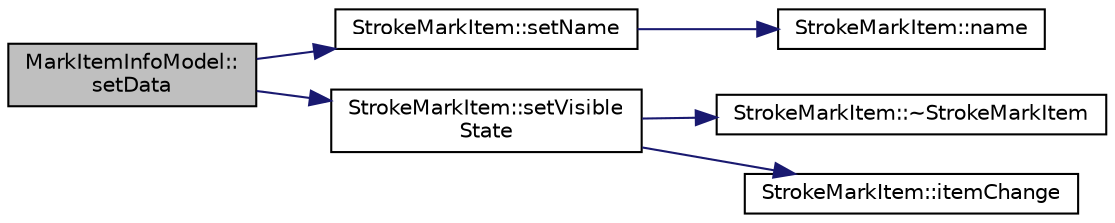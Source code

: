 digraph "MarkItemInfoModel::setData"
{
  edge [fontname="Helvetica",fontsize="10",labelfontname="Helvetica",labelfontsize="10"];
  node [fontname="Helvetica",fontsize="10",shape=record];
  rankdir="LR";
  Node25 [label="MarkItemInfoModel::\lsetData",height=0.2,width=0.4,color="black", fillcolor="grey75", style="filled", fontcolor="black"];
  Node25 -> Node26 [color="midnightblue",fontsize="10",style="solid",fontname="Helvetica"];
  Node26 [label="StrokeMarkItem::setName",height=0.2,width=0.4,color="black", fillcolor="white", style="filled",URL="$class_stroke_mark_item.html#a28b069b6e22d7f71aa3c53c0b284b227"];
  Node26 -> Node27 [color="midnightblue",fontsize="10",style="solid",fontname="Helvetica"];
  Node27 [label="StrokeMarkItem::name",height=0.2,width=0.4,color="black", fillcolor="white", style="filled",URL="$class_stroke_mark_item.html#aaecec181336552b1d43766f3ac479943"];
  Node25 -> Node28 [color="midnightblue",fontsize="10",style="solid",fontname="Helvetica"];
  Node28 [label="StrokeMarkItem::setVisible\lState",height=0.2,width=0.4,color="black", fillcolor="white", style="filled",URL="$class_stroke_mark_item.html#a841aa5d4fb1d896e0d477a4fdc223f6a"];
  Node28 -> Node29 [color="midnightblue",fontsize="10",style="solid",fontname="Helvetica"];
  Node29 [label="StrokeMarkItem::~StrokeMarkItem",height=0.2,width=0.4,color="black", fillcolor="white", style="filled",URL="$class_stroke_mark_item.html#a6b5daecdff06e98dbf6ddbabd69092e5"];
  Node28 -> Node30 [color="midnightblue",fontsize="10",style="solid",fontname="Helvetica"];
  Node30 [label="StrokeMarkItem::itemChange",height=0.2,width=0.4,color="black", fillcolor="white", style="filled",URL="$class_stroke_mark_item.html#a805906d816a5a0f54e226a58d54a9243",tooltip="This is a item state change handler. "];
}
